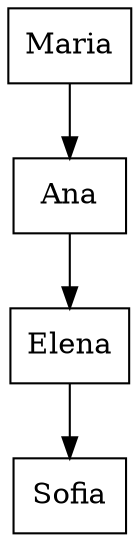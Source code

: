 digraph Espera{
node[shape = "box"];
"Nodo2"[label = "Maria"];
"Nodo2"->"Nodo4"
"Nodo4"[label = "Ana"];
"Nodo4"->"Nodo8"
"Nodo8"[label = "Elena"];
"Nodo8"->"Nodo10"
"Nodo10"[label = "Sofia"];
"Nodo10"}
